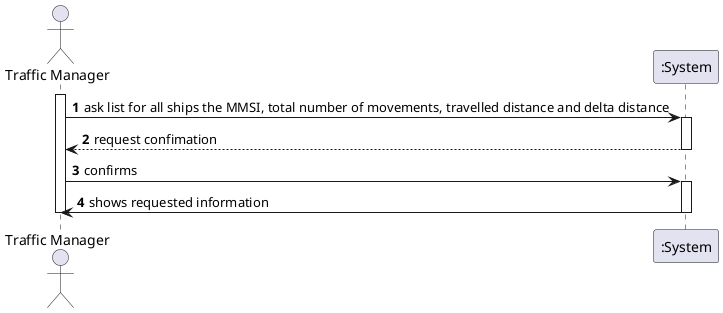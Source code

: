 @startuml
actor "Traffic Manager" as TF
participant ":System" as System

autonumber
activate TF
TF -> System: ask list for all ships the MMSI, total number of movements, travelled distance and delta distance
activate System
System --> TF: request confimation
deactivate System
TF -> System: confirms
activate System
System -> TF: shows requested information
deactivate System
deactivate TF
@enduml